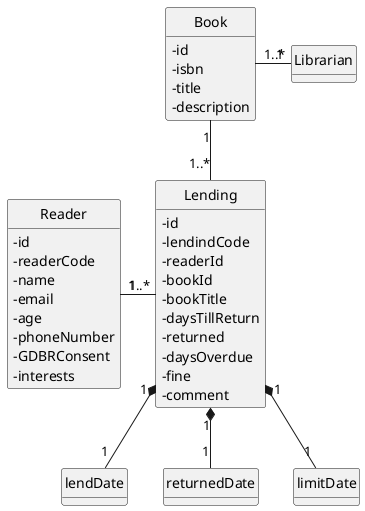 @startuml
skinparam classAttributeIconSize 0
hide circle
hide methods


class Librarian{}

class Lending {
    - id
    - lendindCode
    - readerId
    - bookId
    - bookTitle
    - daysTillReturn
    - returned
    - daysOverdue
    - fine
    - comment
}

class Book{
    - id
    - isbn
    - title
    - description
}

class Reader{
    - id
    - readerCode
    - name
    - email
    - age
    - phoneNumber
    - GDBRConsent
    - interests
}

Librarian "1" -left- "1..*" Book

Book "1" -- "1..*" Lending

Lending "1" *-- "1" lendDate
Lending "1" *-- "1" returnedDate
Lending "1" *-- "1" limitDate

Lending "1..*" -left- "1" Reader


@enduml
